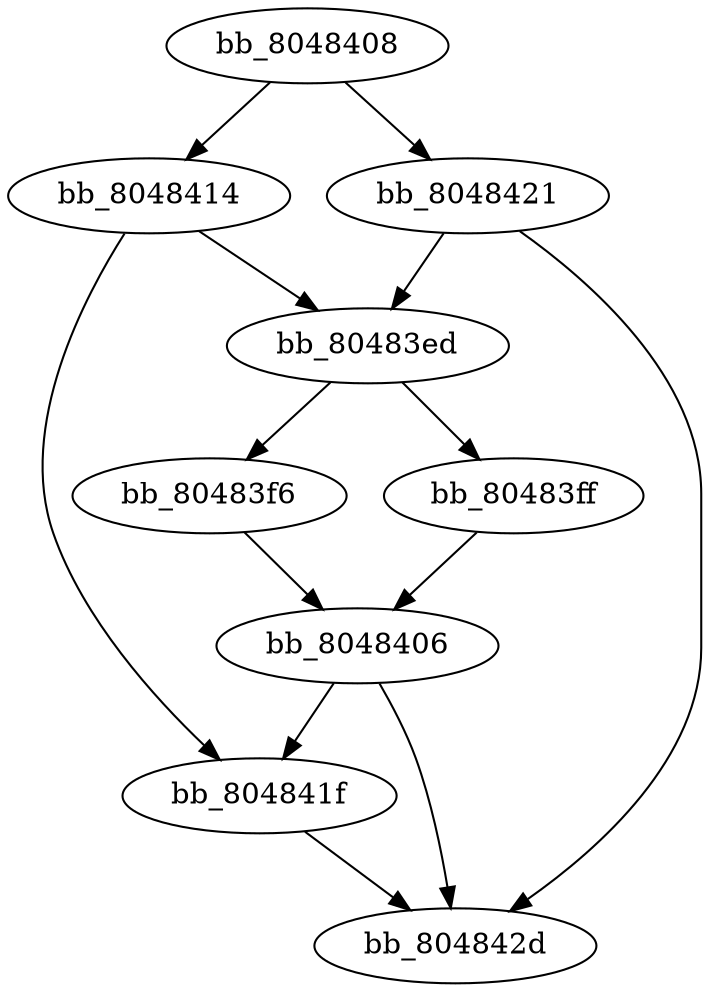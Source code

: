strict digraph  {
bb_80483ed [assembly="134513645: PUSH EBP\n134513646: MOV EBP,ESP\n134513648: CMP dword ptr [EBP + 0x8],0x0\n134513652: JLE 0x080483ff\n", function=f0];
bb_80483f6 [assembly="134513654: MOV dword ptr [EBP + 0x8],0x1\n134513661: JMP 0x08048406\n", function=f0];
bb_80483ff [assembly="134513663: MOV dword ptr [EBP + 0x8],0x2\n", function=f0];
bb_8048406 [assembly="134513670: POP EBP\n134513671: RET\n", function=f0];
bb_8048408 [assembly="134513672: PUSH EBP\n134513673: MOV EBP,ESP\n134513675: SUB ESP,0x14\n134513678: CMP dword ptr [EBP + -0x4],0x0\n134513682: JLE 0x08048421\n", function=main];
bb_8048414 [assembly="134513684: MOV EAX,dword ptr [EBP + -0x4]\n134513687: MOV dword ptr [ESP],EAX\n134513690: CALL 0x080483ed\n", function=main];
bb_804841f [assembly="134513695: JMP 0x0804842d\n", function=main];
bb_8048421 [assembly="134513697: MOV dword ptr [ESP],0x0\n134513704: CALL 0x080483ed\n", function=main];
bb_804842d [assembly="134513709: LEAVE\n134513710: RET\n", function=main];
bb_80483ed -> bb_80483ff  [flowType="Conditional Jump"];
bb_80483ed -> bb_80483f6  [flowType=Fall];
bb_80483f6 -> bb_8048406  [flowType=Jump];
bb_80483ff -> bb_8048406  [flowType=Fall];
bb_8048406 -> bb_804842d  [flowType=ret];
bb_8048406 -> bb_804841f  [flowType=ret];
bb_8048408 -> bb_8048421  [flowType="Conditional Jump"];
bb_8048408 -> bb_8048414  [flowType=Fall];
bb_8048414 -> bb_80483ed  [flowType=Call];
bb_8048414 -> bb_804841f  [flowType=Fall];
bb_804841f -> bb_804842d  [flowType=Jump];
bb_8048421 -> bb_80483ed  [flowType=Call];
bb_8048421 -> bb_804842d  [flowType=Fall];
}
